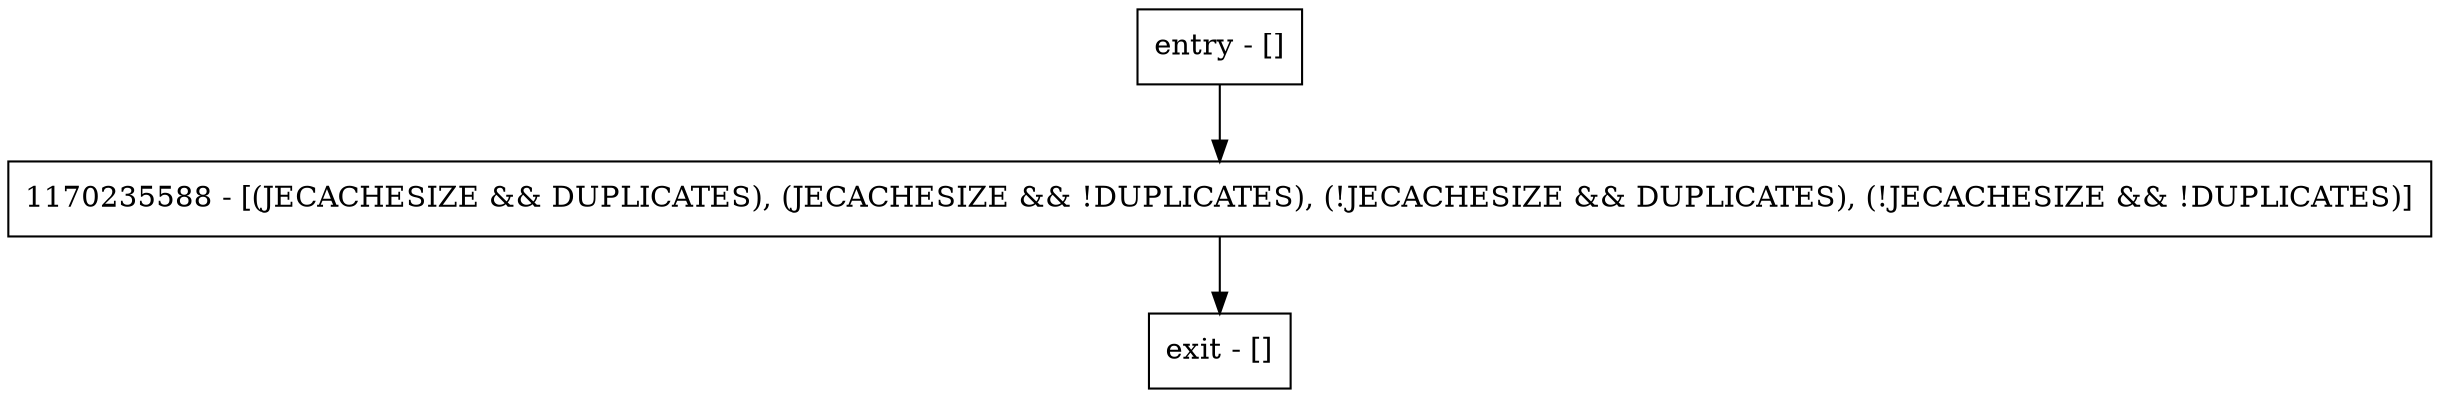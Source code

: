 digraph setSortedDuplicates {
node [shape=record];
entry [label="entry - []"];
exit [label="exit - []"];
1170235588 [label="1170235588 - [(JECACHESIZE && DUPLICATES), (JECACHESIZE && !DUPLICATES), (!JECACHESIZE && DUPLICATES), (!JECACHESIZE && !DUPLICATES)]"];
entry;
exit;
entry -> 1170235588;
1170235588 -> exit;
}
